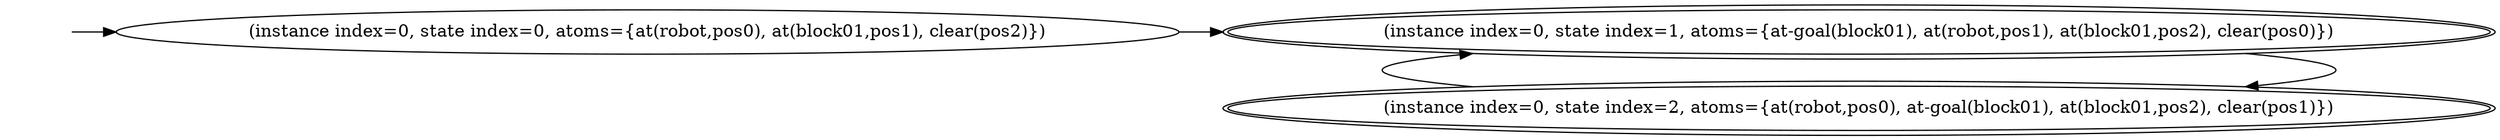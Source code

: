 digraph {
rankdir="LR"
s0[label="(instance index=0, state index=0, atoms={at(robot,pos0), at(block01,pos1), clear(pos2)})"]
s1[peripheries=2,label="(instance index=0, state index=1, atoms={at-goal(block01), at(robot,pos1), at(block01,pos2), clear(pos0)})"]
s2[peripheries=2,label="(instance index=0, state index=2, atoms={at(robot,pos0), at-goal(block01), at(block01,pos2), clear(pos1)})"]
Dangling [ label = "", style = invis ]
{ rank = same; Dangling }
Dangling -> s0
{ rank = same; s0}
{ rank = same; s1,s2}
{
s0->s1
}
{
s1->s2
s2->s1
}
}
